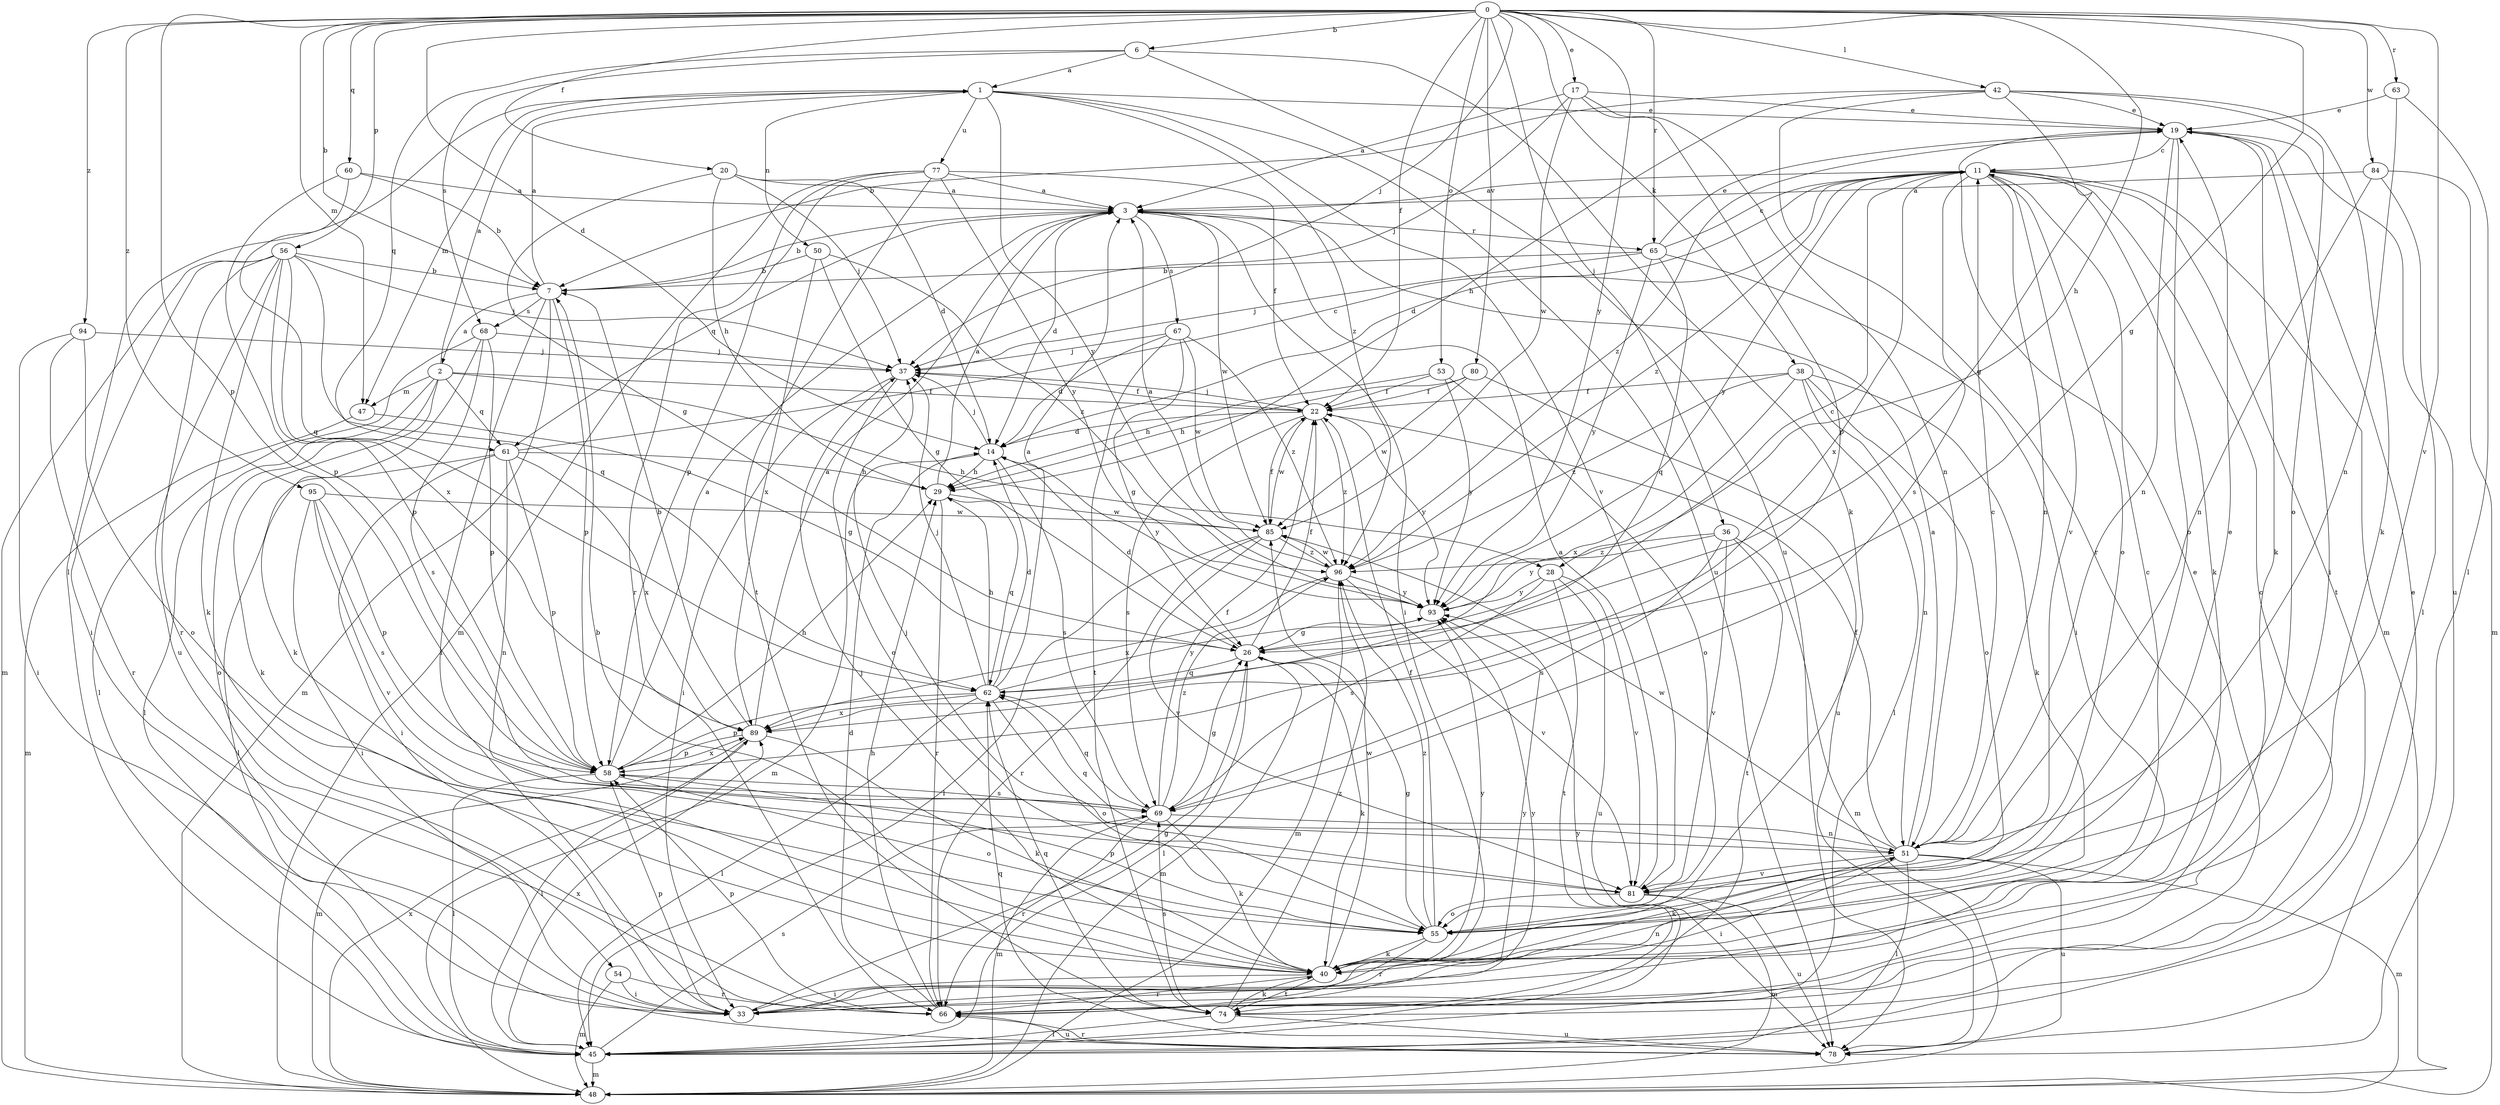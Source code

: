 strict digraph  {
0;
1;
2;
3;
6;
7;
11;
14;
17;
19;
20;
22;
26;
28;
29;
33;
36;
37;
38;
40;
42;
45;
47;
48;
50;
51;
53;
54;
55;
56;
58;
60;
61;
62;
63;
65;
66;
67;
68;
69;
74;
77;
78;
80;
81;
84;
85;
89;
93;
94;
95;
96;
0 -> 6  [label=b];
0 -> 7  [label=b];
0 -> 14  [label=d];
0 -> 17  [label=e];
0 -> 20  [label=f];
0 -> 22  [label=f];
0 -> 26  [label=g];
0 -> 28  [label=h];
0 -> 36  [label=j];
0 -> 37  [label=j];
0 -> 38  [label=k];
0 -> 42  [label=l];
0 -> 47  [label=m];
0 -> 53  [label=o];
0 -> 56  [label=p];
0 -> 58  [label=p];
0 -> 60  [label=q];
0 -> 63  [label=r];
0 -> 65  [label=r];
0 -> 80  [label=v];
0 -> 81  [label=v];
0 -> 84  [label=w];
0 -> 93  [label=y];
0 -> 94  [label=z];
0 -> 95  [label=z];
1 -> 19  [label=e];
1 -> 45  [label=l];
1 -> 47  [label=m];
1 -> 50  [label=n];
1 -> 77  [label=u];
1 -> 78  [label=u];
1 -> 81  [label=v];
1 -> 93  [label=y];
1 -> 96  [label=z];
2 -> 1  [label=a];
2 -> 22  [label=f];
2 -> 28  [label=h];
2 -> 40  [label=k];
2 -> 45  [label=l];
2 -> 47  [label=m];
2 -> 54  [label=o];
2 -> 61  [label=q];
3 -> 7  [label=b];
3 -> 14  [label=d];
3 -> 33  [label=i];
3 -> 61  [label=q];
3 -> 65  [label=r];
3 -> 67  [label=s];
3 -> 85  [label=w];
6 -> 1  [label=a];
6 -> 40  [label=k];
6 -> 61  [label=q];
6 -> 68  [label=s];
6 -> 78  [label=u];
7 -> 1  [label=a];
7 -> 2  [label=a];
7 -> 33  [label=i];
7 -> 48  [label=m];
7 -> 58  [label=p];
7 -> 68  [label=s];
11 -> 3  [label=a];
11 -> 14  [label=d];
11 -> 40  [label=k];
11 -> 48  [label=m];
11 -> 51  [label=n];
11 -> 55  [label=o];
11 -> 69  [label=s];
11 -> 74  [label=t];
11 -> 81  [label=v];
11 -> 89  [label=x];
11 -> 93  [label=y];
11 -> 96  [label=z];
14 -> 29  [label=h];
14 -> 37  [label=j];
14 -> 48  [label=m];
14 -> 69  [label=s];
14 -> 93  [label=y];
17 -> 3  [label=a];
17 -> 19  [label=e];
17 -> 37  [label=j];
17 -> 51  [label=n];
17 -> 58  [label=p];
17 -> 85  [label=w];
19 -> 11  [label=c];
19 -> 33  [label=i];
19 -> 40  [label=k];
19 -> 51  [label=n];
19 -> 55  [label=o];
19 -> 78  [label=u];
19 -> 96  [label=z];
20 -> 3  [label=a];
20 -> 14  [label=d];
20 -> 26  [label=g];
20 -> 29  [label=h];
20 -> 37  [label=j];
22 -> 14  [label=d];
22 -> 37  [label=j];
22 -> 69  [label=s];
22 -> 85  [label=w];
22 -> 93  [label=y];
22 -> 96  [label=z];
26 -> 11  [label=c];
26 -> 14  [label=d];
26 -> 22  [label=f];
26 -> 40  [label=k];
26 -> 45  [label=l];
26 -> 48  [label=m];
26 -> 62  [label=q];
28 -> 69  [label=s];
28 -> 74  [label=t];
28 -> 78  [label=u];
28 -> 81  [label=v];
28 -> 93  [label=y];
29 -> 3  [label=a];
29 -> 62  [label=q];
29 -> 66  [label=r];
29 -> 85  [label=w];
33 -> 26  [label=g];
33 -> 51  [label=n];
33 -> 58  [label=p];
33 -> 93  [label=y];
36 -> 48  [label=m];
36 -> 69  [label=s];
36 -> 74  [label=t];
36 -> 81  [label=v];
36 -> 93  [label=y];
36 -> 96  [label=z];
37 -> 22  [label=f];
37 -> 33  [label=i];
37 -> 55  [label=o];
38 -> 22  [label=f];
38 -> 40  [label=k];
38 -> 45  [label=l];
38 -> 51  [label=n];
38 -> 55  [label=o];
38 -> 89  [label=x];
38 -> 96  [label=z];
40 -> 7  [label=b];
40 -> 11  [label=c];
40 -> 33  [label=i];
40 -> 37  [label=j];
40 -> 66  [label=r];
40 -> 74  [label=t];
40 -> 85  [label=w];
40 -> 93  [label=y];
42 -> 7  [label=b];
42 -> 19  [label=e];
42 -> 26  [label=g];
42 -> 29  [label=h];
42 -> 40  [label=k];
42 -> 55  [label=o];
42 -> 66  [label=r];
45 -> 48  [label=m];
45 -> 69  [label=s];
45 -> 89  [label=x];
45 -> 93  [label=y];
47 -> 26  [label=g];
47 -> 48  [label=m];
48 -> 89  [label=x];
50 -> 7  [label=b];
50 -> 26  [label=g];
50 -> 89  [label=x];
50 -> 96  [label=z];
51 -> 3  [label=a];
51 -> 11  [label=c];
51 -> 22  [label=f];
51 -> 33  [label=i];
51 -> 40  [label=k];
51 -> 45  [label=l];
51 -> 48  [label=m];
51 -> 62  [label=q];
51 -> 78  [label=u];
51 -> 81  [label=v];
51 -> 85  [label=w];
53 -> 22  [label=f];
53 -> 29  [label=h];
53 -> 55  [label=o];
53 -> 93  [label=y];
54 -> 33  [label=i];
54 -> 48  [label=m];
54 -> 66  [label=r];
55 -> 19  [label=e];
55 -> 22  [label=f];
55 -> 26  [label=g];
55 -> 40  [label=k];
55 -> 58  [label=p];
55 -> 66  [label=r];
55 -> 96  [label=z];
56 -> 7  [label=b];
56 -> 33  [label=i];
56 -> 37  [label=j];
56 -> 40  [label=k];
56 -> 48  [label=m];
56 -> 58  [label=p];
56 -> 62  [label=q];
56 -> 66  [label=r];
56 -> 78  [label=u];
56 -> 89  [label=x];
58 -> 3  [label=a];
58 -> 29  [label=h];
58 -> 45  [label=l];
58 -> 55  [label=o];
58 -> 69  [label=s];
58 -> 89  [label=x];
60 -> 3  [label=a];
60 -> 7  [label=b];
60 -> 58  [label=p];
60 -> 62  [label=q];
61 -> 11  [label=c];
61 -> 29  [label=h];
61 -> 33  [label=i];
61 -> 45  [label=l];
61 -> 51  [label=n];
61 -> 58  [label=p];
61 -> 89  [label=x];
62 -> 3  [label=a];
62 -> 14  [label=d];
62 -> 29  [label=h];
62 -> 37  [label=j];
62 -> 45  [label=l];
62 -> 55  [label=o];
62 -> 58  [label=p];
62 -> 89  [label=x];
62 -> 93  [label=y];
63 -> 19  [label=e];
63 -> 45  [label=l];
63 -> 51  [label=n];
65 -> 7  [label=b];
65 -> 11  [label=c];
65 -> 19  [label=e];
65 -> 33  [label=i];
65 -> 37  [label=j];
65 -> 62  [label=q];
65 -> 93  [label=y];
66 -> 11  [label=c];
66 -> 14  [label=d];
66 -> 19  [label=e];
66 -> 29  [label=h];
66 -> 58  [label=p];
66 -> 78  [label=u];
66 -> 93  [label=y];
67 -> 14  [label=d];
67 -> 26  [label=g];
67 -> 37  [label=j];
67 -> 74  [label=t];
67 -> 85  [label=w];
67 -> 96  [label=z];
68 -> 37  [label=j];
68 -> 40  [label=k];
68 -> 45  [label=l];
68 -> 58  [label=p];
68 -> 69  [label=s];
69 -> 22  [label=f];
69 -> 26  [label=g];
69 -> 40  [label=k];
69 -> 48  [label=m];
69 -> 51  [label=n];
69 -> 62  [label=q];
69 -> 66  [label=r];
69 -> 96  [label=z];
74 -> 40  [label=k];
74 -> 45  [label=l];
74 -> 62  [label=q];
74 -> 69  [label=s];
74 -> 78  [label=u];
74 -> 96  [label=z];
77 -> 3  [label=a];
77 -> 22  [label=f];
77 -> 48  [label=m];
77 -> 58  [label=p];
77 -> 66  [label=r];
77 -> 74  [label=t];
77 -> 93  [label=y];
78 -> 19  [label=e];
78 -> 62  [label=q];
78 -> 66  [label=r];
80 -> 22  [label=f];
80 -> 29  [label=h];
80 -> 78  [label=u];
80 -> 85  [label=w];
81 -> 3  [label=a];
81 -> 37  [label=j];
81 -> 48  [label=m];
81 -> 55  [label=o];
81 -> 78  [label=u];
84 -> 3  [label=a];
84 -> 45  [label=l];
84 -> 48  [label=m];
84 -> 51  [label=n];
85 -> 22  [label=f];
85 -> 45  [label=l];
85 -> 66  [label=r];
85 -> 81  [label=v];
85 -> 96  [label=z];
89 -> 3  [label=a];
89 -> 7  [label=b];
89 -> 40  [label=k];
89 -> 45  [label=l];
89 -> 48  [label=m];
89 -> 58  [label=p];
93 -> 26  [label=g];
94 -> 33  [label=i];
94 -> 37  [label=j];
94 -> 55  [label=o];
94 -> 66  [label=r];
95 -> 33  [label=i];
95 -> 58  [label=p];
95 -> 69  [label=s];
95 -> 81  [label=v];
95 -> 85  [label=w];
96 -> 3  [label=a];
96 -> 48  [label=m];
96 -> 81  [label=v];
96 -> 85  [label=w];
96 -> 89  [label=x];
96 -> 93  [label=y];
}
